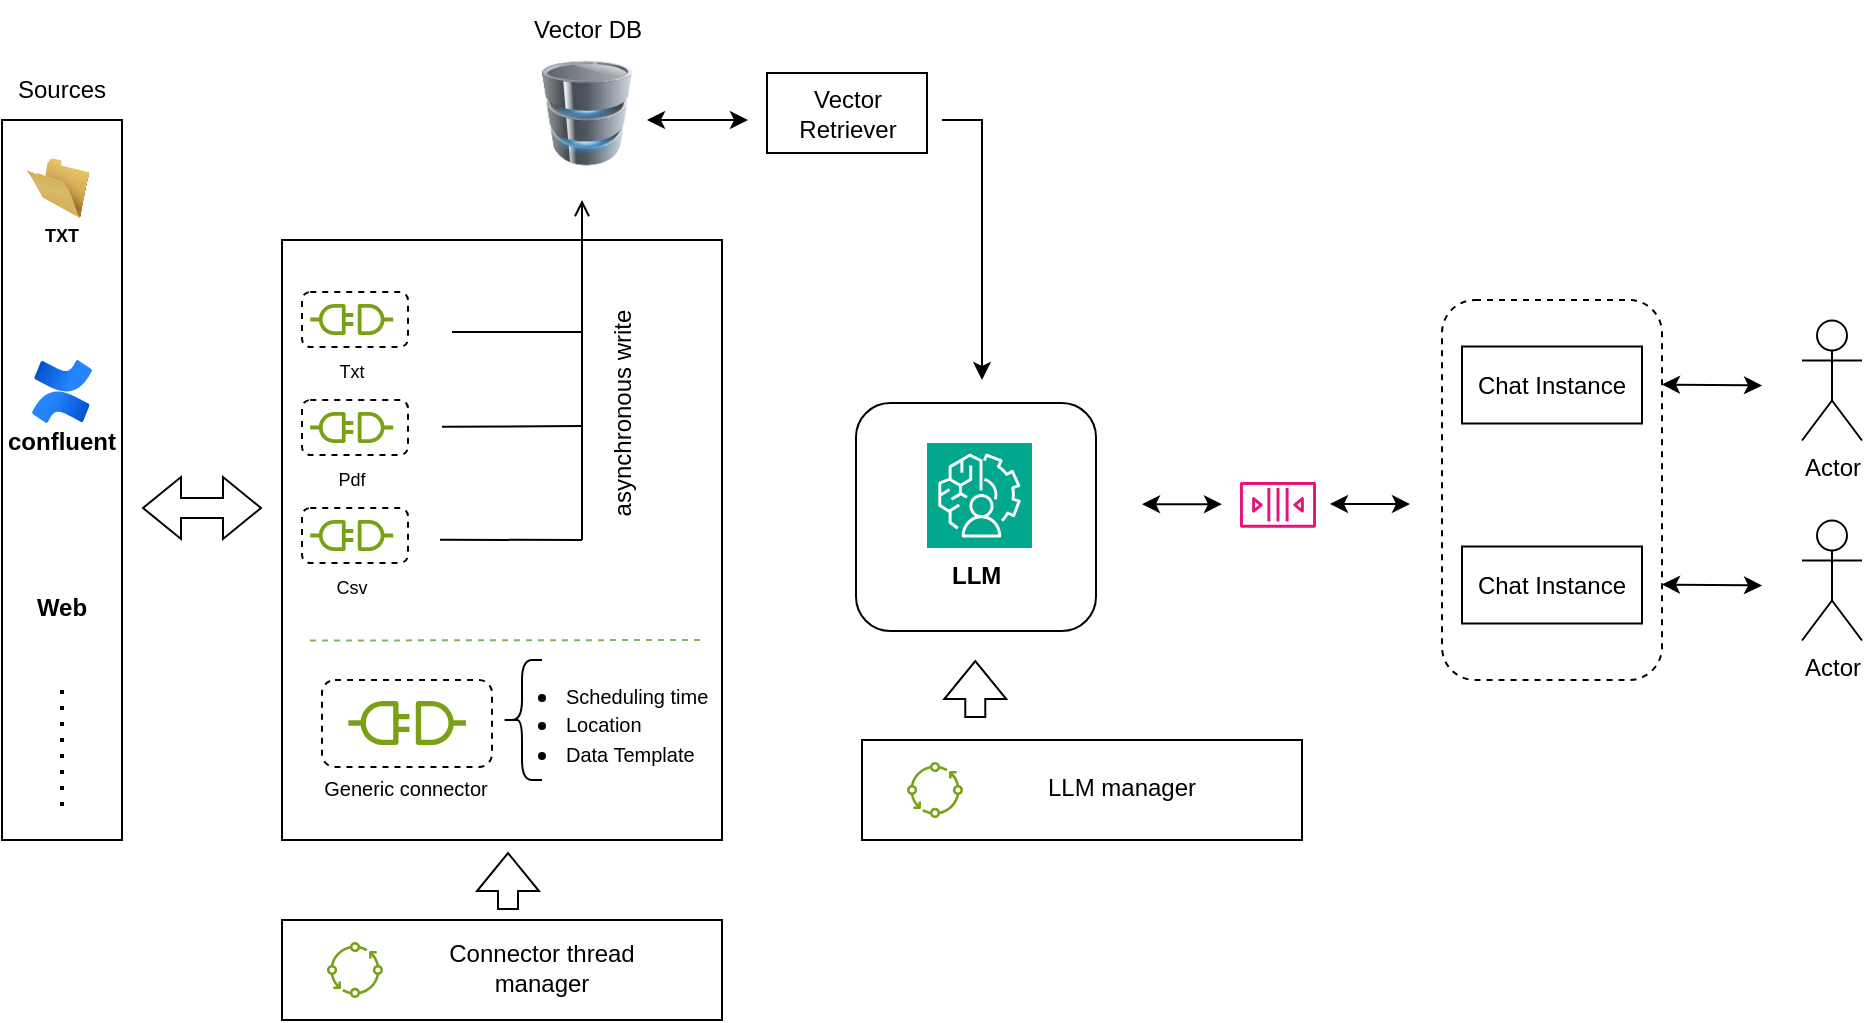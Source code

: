 <mxfile version="24.7.1" type="github">
  <diagram name="Page-1" id="ZLaAWlNkbECfEdGEtOG3">
    <mxGraphModel dx="1687" dy="935" grid="1" gridSize="10" guides="1" tooltips="1" connect="1" arrows="1" fold="1" page="1" pageScale="1" pageWidth="827" pageHeight="1169" math="0" shadow="0">
      <root>
        <mxCell id="0" />
        <mxCell id="1" parent="0" />
        <mxCell id="JcMLWot_3cvYH9m75T4P-61" value="" style="rounded=1;whiteSpace=wrap;html=1;fillColor=none;" vertex="1" parent="1">
          <mxGeometry x="507" y="341.5" width="120" height="114" as="geometry" />
        </mxCell>
        <mxCell id="JcMLWot_3cvYH9m75T4P-7" value="" style="rounded=0;whiteSpace=wrap;html=1;connectable=0;allowArrows=0;fillColor=none;" vertex="1" parent="1">
          <mxGeometry x="220" y="260" width="220" height="300" as="geometry" />
        </mxCell>
        <mxCell id="JcMLWot_3cvYH9m75T4P-1" value="" style="rounded=0;whiteSpace=wrap;html=1;connectable=0;allowArrows=0;" vertex="1" parent="1">
          <mxGeometry x="80" y="200" width="60" height="360" as="geometry" />
        </mxCell>
        <mxCell id="JcMLWot_3cvYH9m75T4P-2" value="Sources" style="text;html=1;align=center;verticalAlign=middle;whiteSpace=wrap;rounded=0;" vertex="1" parent="1">
          <mxGeometry x="80" y="170" width="60" height="30" as="geometry" />
        </mxCell>
        <mxCell id="JcMLWot_3cvYH9m75T4P-3" value="" style="image;html=1;image=img/lib/clip_art/general/Empty_Folder_128x128.png" vertex="1" parent="1">
          <mxGeometry x="88" y="219" width="40" height="30" as="geometry" />
        </mxCell>
        <mxCell id="JcMLWot_3cvYH9m75T4P-4" value="TXT" style="text;html=1;align=center;verticalAlign=middle;whiteSpace=wrap;rounded=0;fontSize=9;fontStyle=1" vertex="1" parent="1">
          <mxGeometry x="80" y="243" width="60" height="30" as="geometry" />
        </mxCell>
        <mxCell id="JcMLWot_3cvYH9m75T4P-6" value="Txt" style="text;html=1;align=center;verticalAlign=middle;whiteSpace=wrap;rounded=0;fontSize=9;" vertex="1" parent="1">
          <mxGeometry x="230" y="312.5" width="50" height="27.5" as="geometry" />
        </mxCell>
        <mxCell id="JcMLWot_3cvYH9m75T4P-8" value="" style="image;html=1;image=img/lib/clip_art/computers/Database_128x128.png" vertex="1" parent="1">
          <mxGeometry x="350" y="170" width="45" height="53" as="geometry" />
        </mxCell>
        <mxCell id="JcMLWot_3cvYH9m75T4P-9" value="Vector DB" style="text;html=1;align=center;verticalAlign=middle;whiteSpace=wrap;rounded=0;" vertex="1" parent="1">
          <mxGeometry x="342.5" y="140" width="60" height="30" as="geometry" />
        </mxCell>
        <mxCell id="JcMLWot_3cvYH9m75T4P-11" value="" style="group;fontSize=8;" vertex="1" connectable="0" parent="1">
          <mxGeometry x="230" y="270" width="85" height="43.5" as="geometry" />
        </mxCell>
        <mxCell id="JcMLWot_3cvYH9m75T4P-10" value="" style="rounded=1;whiteSpace=wrap;html=1;dashed=1;" vertex="1" parent="JcMLWot_3cvYH9m75T4P-11">
          <mxGeometry y="16" width="53" height="27.5" as="geometry" />
        </mxCell>
        <mxCell id="JcMLWot_3cvYH9m75T4P-5" value="" style="sketch=0;outlineConnect=0;fontColor=#232F3E;gradientColor=none;fillColor=#7AA116;strokeColor=none;dashed=0;verticalLabelPosition=bottom;verticalAlign=top;align=center;html=1;fontSize=12;fontStyle=0;aspect=fixed;pointerEvents=1;shape=mxgraph.aws4.connector;" vertex="1" parent="JcMLWot_3cvYH9m75T4P-11">
          <mxGeometry x="4" y="22" width="41.69" height="15.5" as="geometry" />
        </mxCell>
        <mxCell id="JcMLWot_3cvYH9m75T4P-12" value="" style="group" vertex="1" connectable="0" parent="1">
          <mxGeometry x="240" y="480" width="85" height="43.5" as="geometry" />
        </mxCell>
        <mxCell id="JcMLWot_3cvYH9m75T4P-13" value="" style="rounded=1;whiteSpace=wrap;html=1;dashed=1;" vertex="1" parent="JcMLWot_3cvYH9m75T4P-12">
          <mxGeometry width="85" height="43.5" as="geometry" />
        </mxCell>
        <mxCell id="JcMLWot_3cvYH9m75T4P-14" value="" style="sketch=0;outlineConnect=0;fontColor=#232F3E;gradientColor=none;fillColor=#7AA116;strokeColor=none;dashed=0;verticalLabelPosition=bottom;verticalAlign=top;align=center;html=1;fontSize=12;fontStyle=0;aspect=fixed;pointerEvents=1;shape=mxgraph.aws4.connector;" vertex="1" parent="JcMLWot_3cvYH9m75T4P-12">
          <mxGeometry x="13" y="10.5" width="59.17" height="22" as="geometry" />
        </mxCell>
        <mxCell id="JcMLWot_3cvYH9m75T4P-15" value="" style="shape=curlyBracket;whiteSpace=wrap;html=1;rounded=1;labelPosition=left;verticalLabelPosition=middle;align=right;verticalAlign=middle;" vertex="1" parent="1">
          <mxGeometry x="330" y="470" width="20" height="60" as="geometry" />
        </mxCell>
        <mxCell id="JcMLWot_3cvYH9m75T4P-16" value="Generic connector" style="text;html=1;align=center;verticalAlign=middle;whiteSpace=wrap;rounded=0;fontSize=10;" vertex="1" parent="1">
          <mxGeometry x="227" y="519" width="110" height="30" as="geometry" />
        </mxCell>
        <mxCell id="JcMLWot_3cvYH9m75T4P-17" value="&lt;ul&gt;&lt;li&gt;&lt;font style=&quot;font-size: 10px;&quot;&gt;Scheduling time&lt;/font&gt;&lt;/li&gt;&lt;li&gt;&lt;font style=&quot;font-size: 10px;&quot;&gt;Location&lt;/font&gt;&lt;/li&gt;&lt;li&gt;&lt;font style=&quot;font-size: 10px;&quot;&gt;Data Template&lt;/font&gt;&lt;/li&gt;&lt;/ul&gt;" style="text;html=1;align=left;verticalAlign=middle;whiteSpace=wrap;rounded=0;" vertex="1" parent="1">
          <mxGeometry x="320" y="466.75" width="150" height="70" as="geometry" />
        </mxCell>
        <mxCell id="JcMLWot_3cvYH9m75T4P-19" value="Csv" style="text;html=1;align=center;verticalAlign=middle;whiteSpace=wrap;rounded=0;fontSize=9;" vertex="1" parent="1">
          <mxGeometry x="230" y="420.5" width="50" height="27.5" as="geometry" />
        </mxCell>
        <mxCell id="JcMLWot_3cvYH9m75T4P-20" value="" style="rounded=1;whiteSpace=wrap;html=1;dashed=1;" vertex="1" parent="1">
          <mxGeometry x="230" y="394" width="53" height="27.5" as="geometry" />
        </mxCell>
        <mxCell id="JcMLWot_3cvYH9m75T4P-21" value="" style="sketch=0;outlineConnect=0;fontColor=#232F3E;gradientColor=none;fillColor=#7AA116;strokeColor=none;dashed=0;verticalLabelPosition=bottom;verticalAlign=top;align=center;html=1;fontSize=12;fontStyle=0;aspect=fixed;pointerEvents=1;shape=mxgraph.aws4.connector;" vertex="1" parent="1">
          <mxGeometry x="234" y="400" width="41.69" height="15.5" as="geometry" />
        </mxCell>
        <mxCell id="JcMLWot_3cvYH9m75T4P-22" value="Pdf" style="text;html=1;align=center;verticalAlign=middle;whiteSpace=wrap;rounded=0;fontSize=9;" vertex="1" parent="1">
          <mxGeometry x="230" y="366.5" width="50" height="27.5" as="geometry" />
        </mxCell>
        <mxCell id="JcMLWot_3cvYH9m75T4P-23" value="" style="rounded=1;whiteSpace=wrap;html=1;dashed=1;" vertex="1" parent="1">
          <mxGeometry x="230" y="340" width="53" height="27.5" as="geometry" />
        </mxCell>
        <mxCell id="JcMLWot_3cvYH9m75T4P-24" value="" style="sketch=0;outlineConnect=0;fontColor=#232F3E;gradientColor=none;fillColor=#7AA116;strokeColor=none;dashed=0;verticalLabelPosition=bottom;verticalAlign=top;align=center;html=1;fontSize=12;fontStyle=0;aspect=fixed;pointerEvents=1;shape=mxgraph.aws4.connector;" vertex="1" parent="1">
          <mxGeometry x="234" y="346" width="41.69" height="15.5" as="geometry" />
        </mxCell>
        <mxCell id="JcMLWot_3cvYH9m75T4P-26" value="" style="endArrow=none;html=1;rounded=0;dashed=1;fillColor=#d5e8d4;strokeColor=#82b366;" edge="1" parent="1">
          <mxGeometry width="50" height="50" relative="1" as="geometry">
            <mxPoint x="234" y="460.25" as="sourcePoint" />
            <mxPoint x="430" y="460" as="targetPoint" />
          </mxGeometry>
        </mxCell>
        <mxCell id="JcMLWot_3cvYH9m75T4P-27" value="" style="rounded=0;whiteSpace=wrap;html=1;fillColor=none;" vertex="1" parent="1">
          <mxGeometry x="220" y="600" width="220" height="50" as="geometry" />
        </mxCell>
        <mxCell id="JcMLWot_3cvYH9m75T4P-28" value="" style="sketch=0;outlineConnect=0;fontColor=#232F3E;gradientColor=none;fillColor=#7AA116;strokeColor=none;dashed=0;verticalLabelPosition=bottom;verticalAlign=top;align=center;html=1;fontSize=12;fontStyle=0;aspect=fixed;pointerEvents=1;shape=mxgraph.aws4.iot_greengrass_component;" vertex="1" parent="1">
          <mxGeometry x="242.5" y="611" width="28" height="28" as="geometry" />
        </mxCell>
        <mxCell id="JcMLWot_3cvYH9m75T4P-29" value="Connector thread manager" style="text;html=1;align=center;verticalAlign=middle;whiteSpace=wrap;rounded=0;" vertex="1" parent="1">
          <mxGeometry x="280" y="609" width="140" height="30" as="geometry" />
        </mxCell>
        <mxCell id="JcMLWot_3cvYH9m75T4P-30" value="" style="shape=flexArrow;endArrow=classic;html=1;rounded=0;" edge="1" parent="1">
          <mxGeometry width="50" height="50" relative="1" as="geometry">
            <mxPoint x="333" y="595" as="sourcePoint" />
            <mxPoint x="333" y="566" as="targetPoint" />
          </mxGeometry>
        </mxCell>
        <mxCell id="JcMLWot_3cvYH9m75T4P-31" value="" style="shape=image;html=1;verticalAlign=top;verticalLabelPosition=bottom;labelBackgroundColor=#ffffff;imageAspect=0;aspect=fixed;image=https://cdn1.iconfinder.com/data/icons/bootstrap-vol-3/16/filetype-pdf-128.png" vertex="1" parent="1">
          <mxGeometry x="95.63" y="277.38" width="28.75" height="28.75" as="geometry" />
        </mxCell>
        <mxCell id="JcMLWot_3cvYH9m75T4P-32" value="" style="image;html=1;image=img/lib/atlassian/Confluence_Logo.svg;" vertex="1" parent="1">
          <mxGeometry x="95" y="320" width="30" height="31.5" as="geometry" />
        </mxCell>
        <mxCell id="JcMLWot_3cvYH9m75T4P-33" value="confluent" style="text;html=1;align=center;verticalAlign=middle;whiteSpace=wrap;rounded=0;fontStyle=1" vertex="1" parent="1">
          <mxGeometry x="80.01" y="345.5" width="60" height="30" as="geometry" />
        </mxCell>
        <mxCell id="JcMLWot_3cvYH9m75T4P-34" value="" style="shape=image;html=1;verticalAlign=top;verticalLabelPosition=bottom;labelBackgroundColor=#ffffff;imageAspect=0;aspect=fixed;image=https://cdn1.iconfinder.com/data/icons/seo-and-web-development-6/32/development_computer_website_check_result-128.png" vertex="1" parent="1">
          <mxGeometry x="90" y="394" width="40" height="40" as="geometry" />
        </mxCell>
        <mxCell id="JcMLWot_3cvYH9m75T4P-35" value="Web" style="text;html=1;align=center;verticalAlign=middle;whiteSpace=wrap;rounded=0;fontStyle=1" vertex="1" parent="1">
          <mxGeometry x="80.01" y="429" width="60" height="30" as="geometry" />
        </mxCell>
        <mxCell id="JcMLWot_3cvYH9m75T4P-36" value="" style="endArrow=none;dashed=1;html=1;dashPattern=1 3;strokeWidth=2;rounded=0;" edge="1" parent="1">
          <mxGeometry width="50" height="50" relative="1" as="geometry">
            <mxPoint x="110" y="543" as="sourcePoint" />
            <mxPoint x="110" y="484" as="targetPoint" />
          </mxGeometry>
        </mxCell>
        <mxCell id="JcMLWot_3cvYH9m75T4P-37" value="" style="shape=flexArrow;endArrow=classic;startArrow=classic;html=1;rounded=0;" edge="1" parent="1">
          <mxGeometry width="100" height="100" relative="1" as="geometry">
            <mxPoint x="150" y="394" as="sourcePoint" />
            <mxPoint x="210" y="394" as="targetPoint" />
          </mxGeometry>
        </mxCell>
        <mxCell id="JcMLWot_3cvYH9m75T4P-38" value="" style="endArrow=open;html=1;rounded=0;endFill=0;" edge="1" parent="1">
          <mxGeometry width="50" height="50" relative="1" as="geometry">
            <mxPoint x="370" y="410" as="sourcePoint" />
            <mxPoint x="370" y="240" as="targetPoint" />
          </mxGeometry>
        </mxCell>
        <mxCell id="JcMLWot_3cvYH9m75T4P-40" value="asynchronous write" style="text;html=1;align=center;verticalAlign=middle;whiteSpace=wrap;rounded=0;rotation=-90;connectable=0;allowArrows=0;" vertex="1" parent="1">
          <mxGeometry x="330" y="331.5" width="120" height="30" as="geometry" />
        </mxCell>
        <mxCell id="JcMLWot_3cvYH9m75T4P-41" value="" style="endArrow=none;html=1;rounded=0;" edge="1" parent="1">
          <mxGeometry width="50" height="50" relative="1" as="geometry">
            <mxPoint x="305" y="306" as="sourcePoint" />
            <mxPoint x="370" y="306" as="targetPoint" />
          </mxGeometry>
        </mxCell>
        <mxCell id="JcMLWot_3cvYH9m75T4P-42" value="" style="endArrow=none;html=1;rounded=0;" edge="1" parent="1">
          <mxGeometry width="50" height="50" relative="1" as="geometry">
            <mxPoint x="300" y="353.38" as="sourcePoint" />
            <mxPoint x="370" y="353" as="targetPoint" />
          </mxGeometry>
        </mxCell>
        <mxCell id="JcMLWot_3cvYH9m75T4P-44" value="" style="endArrow=none;html=1;rounded=0;" edge="1" parent="1">
          <mxGeometry width="50" height="50" relative="1" as="geometry">
            <mxPoint x="299" y="409.88" as="sourcePoint" />
            <mxPoint x="370" y="410" as="targetPoint" />
          </mxGeometry>
        </mxCell>
        <mxCell id="JcMLWot_3cvYH9m75T4P-49" value="" style="shape=flexArrow;endArrow=classic;html=1;rounded=0;" edge="1" parent="1">
          <mxGeometry width="50" height="50" relative="1" as="geometry">
            <mxPoint x="566.64" y="499" as="sourcePoint" />
            <mxPoint x="566.64" y="470" as="targetPoint" />
          </mxGeometry>
        </mxCell>
        <mxCell id="JcMLWot_3cvYH9m75T4P-51" value="Actor" style="shape=umlActor;verticalLabelPosition=bottom;verticalAlign=top;html=1;outlineConnect=0;" vertex="1" parent="1">
          <mxGeometry x="980" y="300.25" width="30" height="60" as="geometry" />
        </mxCell>
        <mxCell id="JcMLWot_3cvYH9m75T4P-53" value="" style="rounded=0;whiteSpace=wrap;html=1;" vertex="1" parent="1">
          <mxGeometry x="462.5" y="176.5" width="80" height="40" as="geometry" />
        </mxCell>
        <mxCell id="JcMLWot_3cvYH9m75T4P-54" value="Vector Retriever" style="text;html=1;align=center;verticalAlign=middle;whiteSpace=wrap;rounded=0;" vertex="1" parent="1">
          <mxGeometry x="472.5" y="181.5" width="60" height="30" as="geometry" />
        </mxCell>
        <mxCell id="JcMLWot_3cvYH9m75T4P-55" value="" style="endArrow=classic;startArrow=classic;html=1;rounded=0;" edge="1" parent="1">
          <mxGeometry width="50" height="50" relative="1" as="geometry">
            <mxPoint x="402.5" y="200" as="sourcePoint" />
            <mxPoint x="453" y="200" as="targetPoint" />
          </mxGeometry>
        </mxCell>
        <mxCell id="JcMLWot_3cvYH9m75T4P-56" value="" style="endArrow=classic;html=1;rounded=0;" edge="1" parent="1">
          <mxGeometry width="50" height="50" relative="1" as="geometry">
            <mxPoint x="550" y="200" as="sourcePoint" />
            <mxPoint x="570" y="330" as="targetPoint" />
            <Array as="points">
              <mxPoint x="570" y="200" />
            </Array>
          </mxGeometry>
        </mxCell>
        <mxCell id="JcMLWot_3cvYH9m75T4P-57" value="" style="sketch=0;outlineConnect=0;fontColor=#232F3E;gradientColor=none;fillColor=#E7157B;strokeColor=none;dashed=0;verticalLabelPosition=bottom;verticalAlign=top;align=center;html=1;fontSize=12;fontStyle=0;aspect=fixed;pointerEvents=1;shape=mxgraph.aws4.queue;" vertex="1" parent="1">
          <mxGeometry x="699" y="381" width="38" height="22.9" as="geometry" />
        </mxCell>
        <mxCell id="JcMLWot_3cvYH9m75T4P-59" value="LLM&amp;nbsp;" style="text;html=1;align=center;verticalAlign=middle;whiteSpace=wrap;rounded=0;fontStyle=1" vertex="1" parent="1">
          <mxGeometry x="538.75" y="413.25" width="60" height="30" as="geometry" />
        </mxCell>
        <mxCell id="JcMLWot_3cvYH9m75T4P-60" value="" style="sketch=0;points=[[0,0,0],[0.25,0,0],[0.5,0,0],[0.75,0,0],[1,0,0],[0,1,0],[0.25,1,0],[0.5,1,0],[0.75,1,0],[1,1,0],[0,0.25,0],[0,0.5,0],[0,0.75,0],[1,0.25,0],[1,0.5,0],[1,0.75,0]];outlineConnect=0;fontColor=#232F3E;fillColor=#01A88D;strokeColor=#ffffff;dashed=0;verticalLabelPosition=bottom;verticalAlign=top;align=center;html=1;fontSize=12;fontStyle=0;aspect=fixed;shape=mxgraph.aws4.resourceIcon;resIcon=mxgraph.aws4.augmented_ai;" vertex="1" parent="1">
          <mxGeometry x="542.5" y="361.5" width="52.5" height="52.5" as="geometry" />
        </mxCell>
        <mxCell id="JcMLWot_3cvYH9m75T4P-62" value="Chat Instance" style="rounded=0;whiteSpace=wrap;html=1;" vertex="1" parent="1">
          <mxGeometry x="810" y="313.25" width="90" height="38.5" as="geometry" />
        </mxCell>
        <mxCell id="JcMLWot_3cvYH9m75T4P-64" value="" style="endArrow=classic;startArrow=classic;html=1;rounded=0;" edge="1" parent="1">
          <mxGeometry width="50" height="50" relative="1" as="geometry">
            <mxPoint x="910" y="332.25" as="sourcePoint" />
            <mxPoint x="960" y="332.75" as="targetPoint" />
          </mxGeometry>
        </mxCell>
        <mxCell id="JcMLWot_3cvYH9m75T4P-65" value="" style="rounded=1;whiteSpace=wrap;html=1;fillColor=none;dashed=1;" vertex="1" parent="1">
          <mxGeometry x="800" y="290" width="110" height="190" as="geometry" />
        </mxCell>
        <mxCell id="JcMLWot_3cvYH9m75T4P-66" value="Actor" style="shape=umlActor;verticalLabelPosition=bottom;verticalAlign=top;html=1;outlineConnect=0;" vertex="1" parent="1">
          <mxGeometry x="980" y="400.25" width="30" height="60" as="geometry" />
        </mxCell>
        <mxCell id="JcMLWot_3cvYH9m75T4P-67" value="Chat Instance" style="rounded=0;whiteSpace=wrap;html=1;" vertex="1" parent="1">
          <mxGeometry x="810" y="413.25" width="90" height="38.5" as="geometry" />
        </mxCell>
        <mxCell id="JcMLWot_3cvYH9m75T4P-68" value="" style="endArrow=classic;startArrow=classic;html=1;rounded=0;" edge="1" parent="1">
          <mxGeometry width="50" height="50" relative="1" as="geometry">
            <mxPoint x="910" y="432.25" as="sourcePoint" />
            <mxPoint x="960" y="432.75" as="targetPoint" />
          </mxGeometry>
        </mxCell>
        <mxCell id="JcMLWot_3cvYH9m75T4P-69" value="" style="endArrow=classic;startArrow=classic;html=1;rounded=0;" edge="1" parent="1">
          <mxGeometry width="50" height="50" relative="1" as="geometry">
            <mxPoint x="744" y="392" as="sourcePoint" />
            <mxPoint x="784" y="392" as="targetPoint" />
          </mxGeometry>
        </mxCell>
        <mxCell id="JcMLWot_3cvYH9m75T4P-70" value="" style="endArrow=classic;startArrow=classic;html=1;rounded=0;" edge="1" parent="1">
          <mxGeometry width="50" height="50" relative="1" as="geometry">
            <mxPoint x="650" y="392.09" as="sourcePoint" />
            <mxPoint x="690" y="392.09" as="targetPoint" />
          </mxGeometry>
        </mxCell>
        <mxCell id="JcMLWot_3cvYH9m75T4P-71" value="" style="group" vertex="1" connectable="0" parent="1">
          <mxGeometry x="510" y="510" width="220" height="50" as="geometry" />
        </mxCell>
        <mxCell id="JcMLWot_3cvYH9m75T4P-46" value="" style="rounded=0;whiteSpace=wrap;html=1;fillColor=none;" vertex="1" parent="JcMLWot_3cvYH9m75T4P-71">
          <mxGeometry width="220" height="50" as="geometry" />
        </mxCell>
        <mxCell id="JcMLWot_3cvYH9m75T4P-47" value="" style="sketch=0;outlineConnect=0;fontColor=#232F3E;gradientColor=none;fillColor=#7AA116;strokeColor=none;dashed=0;verticalLabelPosition=bottom;verticalAlign=top;align=center;html=1;fontSize=12;fontStyle=0;aspect=fixed;pointerEvents=1;shape=mxgraph.aws4.iot_greengrass_component;" vertex="1" parent="JcMLWot_3cvYH9m75T4P-71">
          <mxGeometry x="22.5" y="11" width="28" height="28" as="geometry" />
        </mxCell>
        <mxCell id="JcMLWot_3cvYH9m75T4P-48" value="LLM manager" style="text;html=1;align=center;verticalAlign=middle;whiteSpace=wrap;rounded=0;" vertex="1" parent="JcMLWot_3cvYH9m75T4P-71">
          <mxGeometry x="60" y="9" width="140" height="30" as="geometry" />
        </mxCell>
      </root>
    </mxGraphModel>
  </diagram>
</mxfile>
